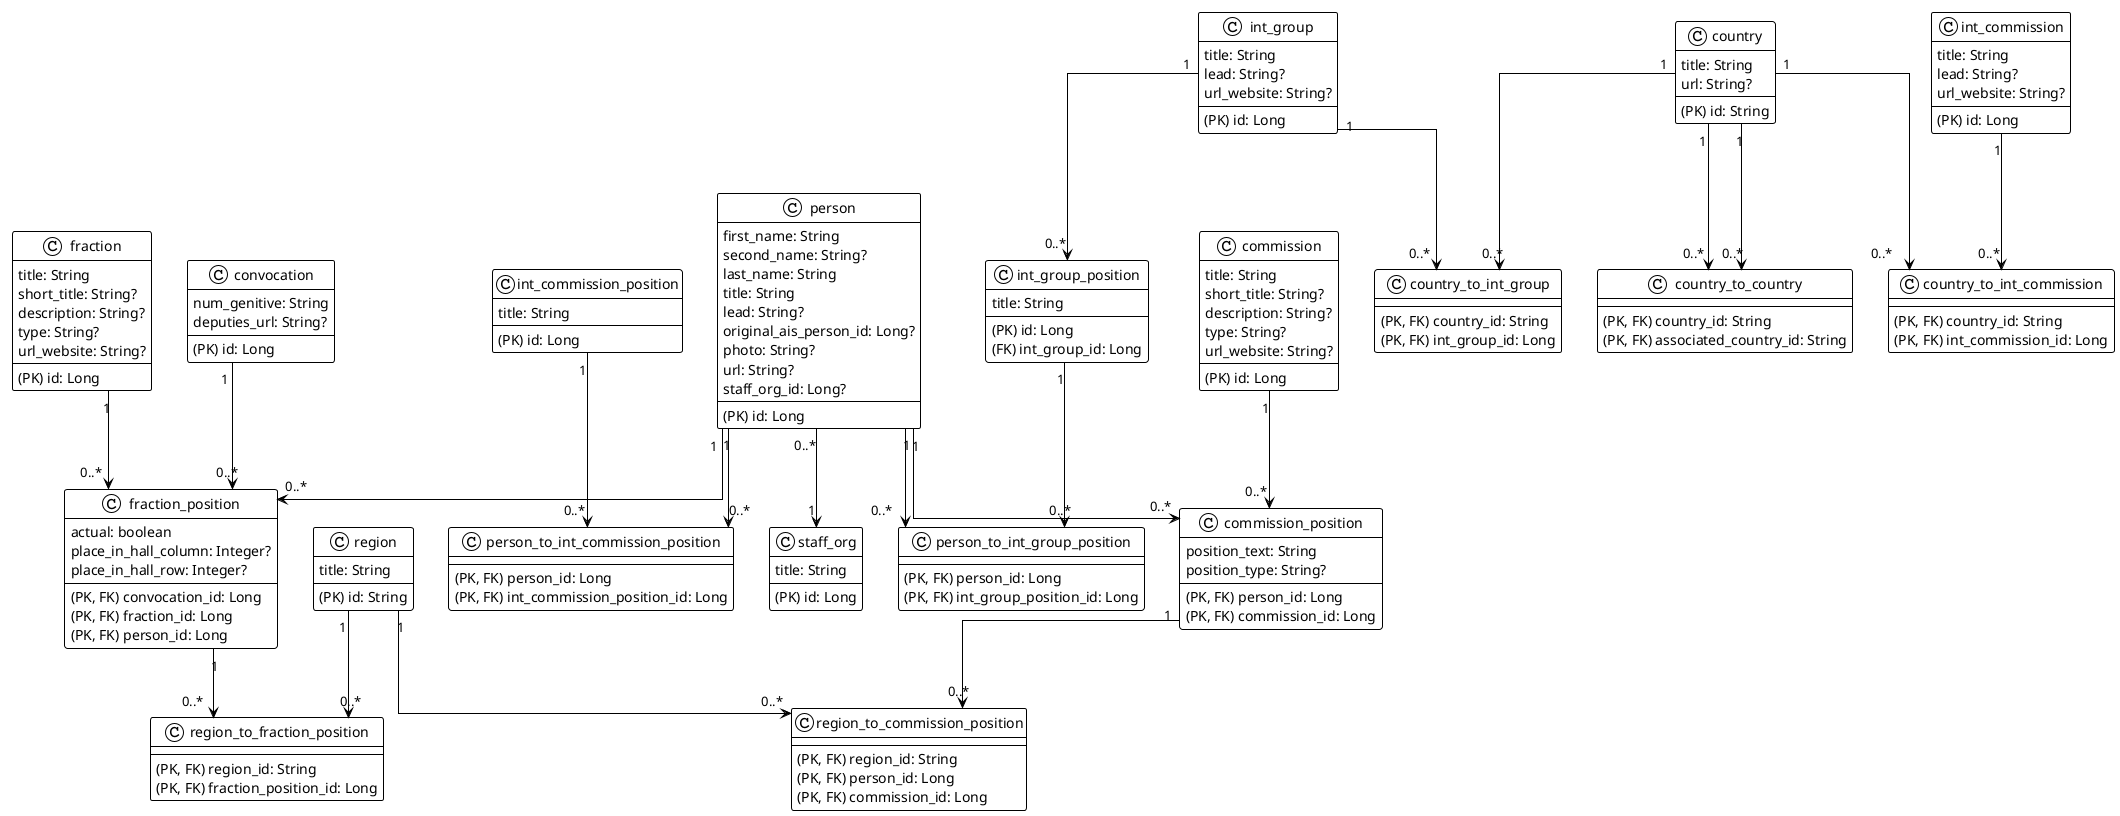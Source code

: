@startuml
!theme plain
top to bottom direction
skinparam linetype ortho

class person {
   (PK) id: Long
   first_name: String
   second_name: String?
   last_name: String
   title: String
   lead: String?
   original_ais_person_id: Long?
   photo: String?
   url: String?
   staff_org_id: Long?
}

class commission {
   (PK) id: Long
   title: String
   short_title: String?
   description: String?
   type: String?
   url_website: String?
}

class commission_position {
   (PK, FK) person_id: Long
   (PK, FK) commission_id: Long
   position_text: String
   position_type: String?
}

'main .(delete cascade). secondary
'deletePerson_deletesAssociatedCommissionPosition
person                "1" -[#000000,plain]-> "0..*"  commission_position
'deleteCommission_deletesAssociatedCommissionPosition
commission            "1" -[#000000,plain]-> "0..*"  commission_position

class region {
   (PK) id: String
   title: String
}

class region_to_commission_position {
   (PK, FK) region_id: String
   (PK, FK) person_id: Long
   (PK, FK) commission_id: Long
}

'deleteRegion_deletesAssociatedRegionToCommissionPosition
region               "1" -[#000000,plain]-> "0..*"  region_to_commission_position
'deleteCommissionPosition_deletesAssociatedRegionToCommissionPosition
commission_position  "1" -[#000000,plain]-> "0..*"  region_to_commission_position

class convocation {
   (PK) id: Long
   num_genitive: String
   deputies_url: String?
}

class fraction {
   (PK) id: Long
   title: String
   short_title: String?
   description: String?
   type: String?
   url_website: String?
}

class fraction_position {
   (PK, FK) convocation_id: Long
   (PK, FK) fraction_id: Long
   (PK, FK) person_id: Long
   actual: boolean
   place_in_hall_column: Integer?
   place_in_hall_row: Integer?
}

'deleteConvocation_deletesAssociatedFractionPosition
convocation           "1" -[#000000,plain]-> "0..*"  fraction_position
'deleteFraction_deletesAssociatedFractionPosition
fraction              "1" -[#000000,plain]-> "0..*"  fraction_position
'deletePerson_deletesAssociatedFractionPosition
person                "1" -[#000000,plain]-> "0..*"  fraction_position

class region_to_fraction_position {
    (PK, FK) region_id: String
    (PK, FK) fraction_position_id: Long
}

'deleteRegion_deletesAssociatedRegionToFractionPosition
region               "1" -[#000000,plain]-> "0..*"  region_to_fraction_position
'deleteFractionPosition_deletesAssociatedRegionToFractionPosition
fraction_position    "1" -[#000000,plain]-> "0..*"  region_to_fraction_position

class country {
   (PK) id: String
   title: String
   url: String?
}

class country_to_country {
   (PK, FK) country_id: String
   (PK, FK) associated_country_id: String
}

'deleteCountry_deletesAssociatedCountryToCountryFrom
country               "1" -[#000000,plain]-> "0..*"  country_to_country
'deleteCountry_deletesAssociatedCountryToCountryTo
country               "1" -[#000000,plain]-> "0..*"  country_to_country

class int_commission {
   (PK) id: Long
   title: String
   lead: String?
   url_website: String?
}

class country_to_int_commission {
   (PK, FK) country_id: String
   (PK, FK) int_commission_id: Long
}

'deleteCountry_deletesAssociatedCountryToIntCommission
country               "1" -[#000000,plain]-> "0..*"  country_to_int_commission
'deleteIntCommission_deletesAssociatedCountryToIntCommission
int_commission        "1" -[#000000,plain]-> "0..*"  country_to_int_commission

class int_commission_position {
   (PK) id: Long
   title: String
}
class person_to_int_commission_position {
   (PK, FK) person_id: Long
   (PK, FK) int_commission_position_id: Long
}

'deletePerson_deletesAssociatedPersonToIntCommissionPosition
person                  "1" -[#000000,plain]-> "0..*"  person_to_int_commission_position
'deleteIntCommissionPosition_deletesAssociatedPersonToIntCommissionPosition
int_commission_position "1" -[#000000,plain]-> "0..*"  person_to_int_commission_position

class int_group {
   (PK) id: Long
   title: String
   lead: String?
   url_website: String?
}

class country_to_int_group {
   (PK, FK) country_id: String
   (PK, FK) int_group_id: Long
}

'deleteCountry_deletesAssociatedCountryToIntGroup
country               "1" -[#000000,plain]-> "0..*"  country_to_int_group
'deleteIntGroup_deletesAssociatedCountryToIntGroup
int_group             "1" -[#000000,plain]-> "0..*"  country_to_int_group

class int_group_position {
   (PK) id: Long
   (FK) int_group_id: Long
   title: String
}

'deleteIntGroup_deletesAssociatedIntGroupPosition
int_group             "1" -[#000000,plain]-> "0..*"  int_group_position

class person_to_int_group_position {
   (PK, FK) person_id: Long
   (PK, FK) int_group_position_id: Long
}

'deletePerson_deletesAssociatedPersonToIntGroupPosition
person                "1" -[#000000,plain]-> "0..*"  person_to_int_group_position
'deleteIntGroupPosition_deletesAssociatedPersonToIntGroupPosition
int_group_position    "1" -[#000000,plain]-> "0..*"  person_to_int_group_position

class staff_org {
   (PK) id: Long
   title: String
}

person                "0..*" -[#000000,plain]-> "1"  staff_org

@enduml
